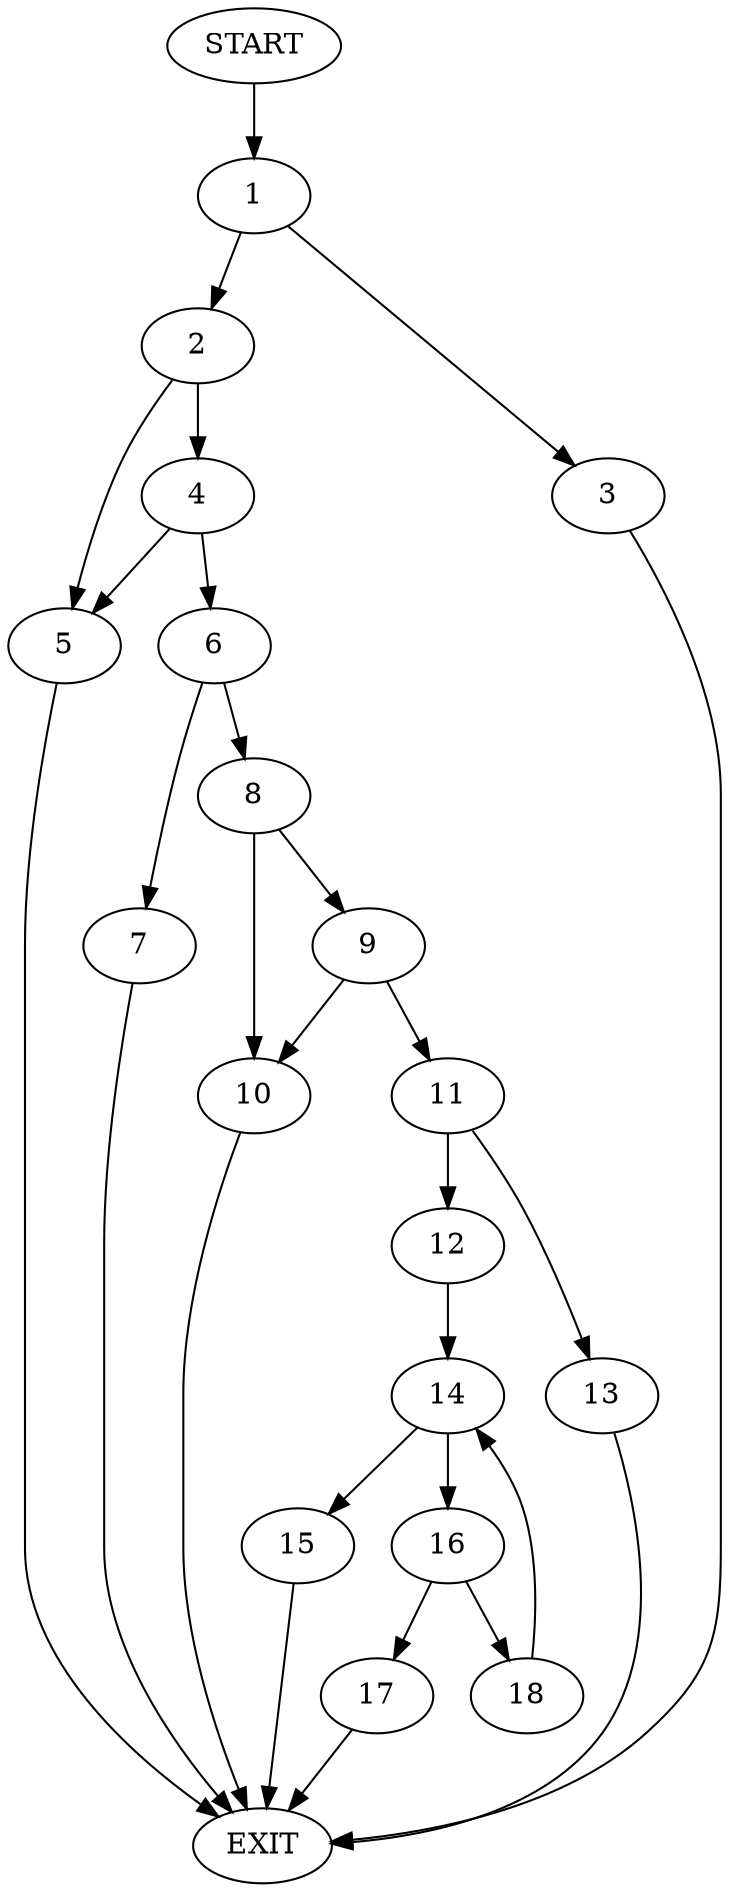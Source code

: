 digraph {
0 [label="START"]
19 [label="EXIT"]
0 -> 1
1 -> 2
1 -> 3
3 -> 19
2 -> 4
2 -> 5
4 -> 6
4 -> 5
5 -> 19
6 -> 7
6 -> 8
7 -> 19
8 -> 9
8 -> 10
10 -> 19
9 -> 11
9 -> 10
11 -> 12
11 -> 13
12 -> 14
13 -> 19
14 -> 15
14 -> 16
16 -> 17
16 -> 18
15 -> 19
18 -> 14
17 -> 19
}
